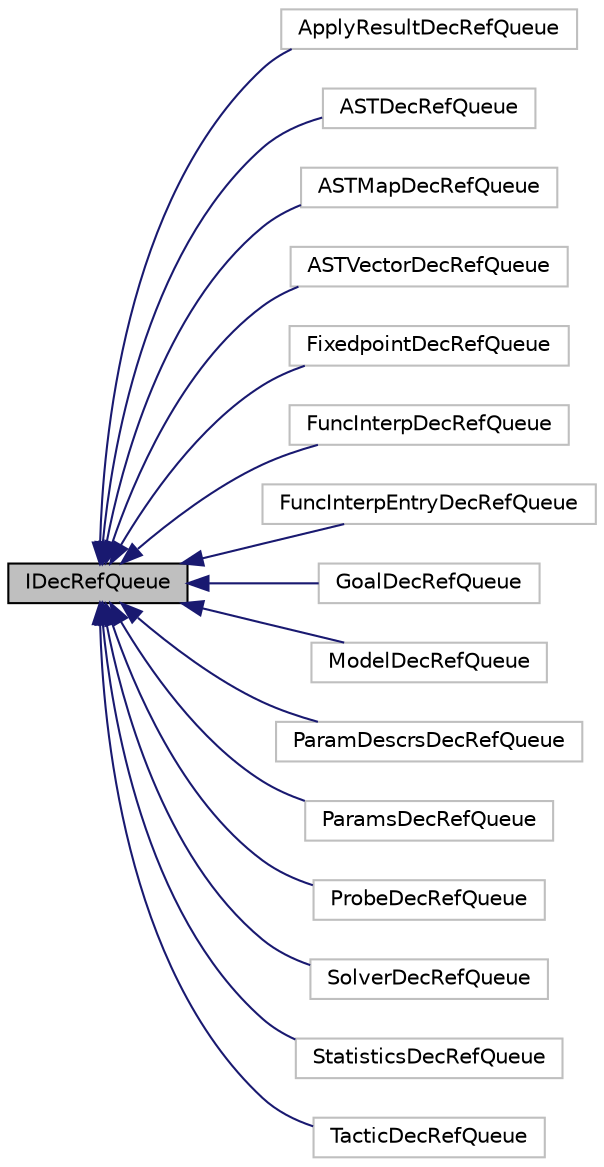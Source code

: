 digraph "IDecRefQueue"
{
  edge [fontname="Helvetica",fontsize="10",labelfontname="Helvetica",labelfontsize="10"];
  node [fontname="Helvetica",fontsize="10",shape=record];
  rankdir="LR";
  Node1 [label="IDecRefQueue",height=0.2,width=0.4,color="black", fillcolor="grey75", style="filled", fontcolor="black"];
  Node1 -> Node2 [dir="back",color="midnightblue",fontsize="10",style="solid",fontname="Helvetica"];
  Node2 [label="ApplyResultDecRefQueue",height=0.2,width=0.4,color="grey75", fillcolor="white", style="filled"];
  Node1 -> Node3 [dir="back",color="midnightblue",fontsize="10",style="solid",fontname="Helvetica"];
  Node3 [label="ASTDecRefQueue",height=0.2,width=0.4,color="grey75", fillcolor="white", style="filled"];
  Node1 -> Node4 [dir="back",color="midnightblue",fontsize="10",style="solid",fontname="Helvetica"];
  Node4 [label="ASTMapDecRefQueue",height=0.2,width=0.4,color="grey75", fillcolor="white", style="filled"];
  Node1 -> Node5 [dir="back",color="midnightblue",fontsize="10",style="solid",fontname="Helvetica"];
  Node5 [label="ASTVectorDecRefQueue",height=0.2,width=0.4,color="grey75", fillcolor="white", style="filled"];
  Node1 -> Node6 [dir="back",color="midnightblue",fontsize="10",style="solid",fontname="Helvetica"];
  Node6 [label="FixedpointDecRefQueue",height=0.2,width=0.4,color="grey75", fillcolor="white", style="filled"];
  Node1 -> Node7 [dir="back",color="midnightblue",fontsize="10",style="solid",fontname="Helvetica"];
  Node7 [label="FuncInterpDecRefQueue",height=0.2,width=0.4,color="grey75", fillcolor="white", style="filled"];
  Node1 -> Node8 [dir="back",color="midnightblue",fontsize="10",style="solid",fontname="Helvetica"];
  Node8 [label="FuncInterpEntryDecRefQueue",height=0.2,width=0.4,color="grey75", fillcolor="white", style="filled"];
  Node1 -> Node9 [dir="back",color="midnightblue",fontsize="10",style="solid",fontname="Helvetica"];
  Node9 [label="GoalDecRefQueue",height=0.2,width=0.4,color="grey75", fillcolor="white", style="filled"];
  Node1 -> Node10 [dir="back",color="midnightblue",fontsize="10",style="solid",fontname="Helvetica"];
  Node10 [label="ModelDecRefQueue",height=0.2,width=0.4,color="grey75", fillcolor="white", style="filled"];
  Node1 -> Node11 [dir="back",color="midnightblue",fontsize="10",style="solid",fontname="Helvetica"];
  Node11 [label="ParamDescrsDecRefQueue",height=0.2,width=0.4,color="grey75", fillcolor="white", style="filled"];
  Node1 -> Node12 [dir="back",color="midnightblue",fontsize="10",style="solid",fontname="Helvetica"];
  Node12 [label="ParamsDecRefQueue",height=0.2,width=0.4,color="grey75", fillcolor="white", style="filled"];
  Node1 -> Node13 [dir="back",color="midnightblue",fontsize="10",style="solid",fontname="Helvetica"];
  Node13 [label="ProbeDecRefQueue",height=0.2,width=0.4,color="grey75", fillcolor="white", style="filled"];
  Node1 -> Node14 [dir="back",color="midnightblue",fontsize="10",style="solid",fontname="Helvetica"];
  Node14 [label="SolverDecRefQueue",height=0.2,width=0.4,color="grey75", fillcolor="white", style="filled"];
  Node1 -> Node15 [dir="back",color="midnightblue",fontsize="10",style="solid",fontname="Helvetica"];
  Node15 [label="StatisticsDecRefQueue",height=0.2,width=0.4,color="grey75", fillcolor="white", style="filled"];
  Node1 -> Node16 [dir="back",color="midnightblue",fontsize="10",style="solid",fontname="Helvetica"];
  Node16 [label="TacticDecRefQueue",height=0.2,width=0.4,color="grey75", fillcolor="white", style="filled"];
}
